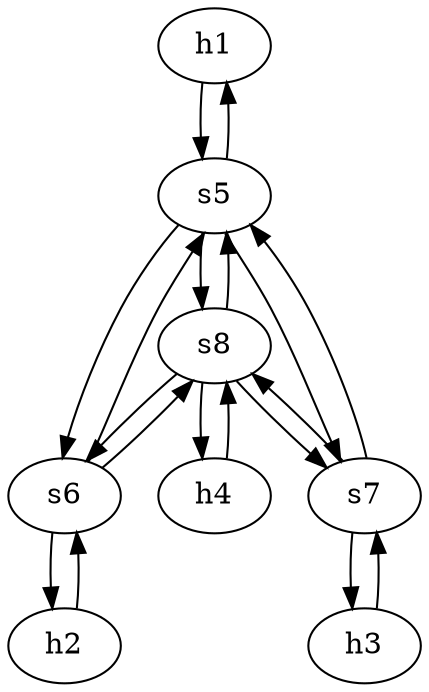 digraph g1 {
  h1 [type = host, mac = "00:00:00:00:00:01", ip = "172.31.1.100"];
  h2 [type = host, mac = "00:00:00:00:00:02", ip = "172.31.2.100"];
  h3 [type = host, mac = "00:00:00:00:00:03", ip = "172.31.3.100"];
  h4 [type = host, mac = "00:00:00:00:00:04", ip = "172.31.4.100"];

  s5 [type = switch, ip = "172.31.1.1", id = 5];
  s6 [type = switch, ip = "172.31.2.1", id = 6];
  s7 [type = switch, ip = "172.31.3.1", id = 7];
  s8 [type = switch, ip = "172.31.4.1", id = 8];

  s5 -> h1 [src_port = 1, dst_port = 1, cost = 1, capacity = "1Gbps"];
  h1 -> s5 [src_port = 1, dst_port = 1, cost = 1, capacity = "1Gbps"];

  s6 -> h2 [src_port = 1, dst_port = 1, cost = 1, capacity = "1Gbps"];
  h2 -> s6 [src_port = 1, dst_port = 1, cost = 1, capacity = "1Gbps"];

  s7 -> h3 [src_port = 1, dst_port = 1, cost = 1, capacity = "1Gbps"];
  h3 -> s7 [src_port = 1, dst_port = 1, cost = 1, capacity = "1Gbps"];

  s8 -> h4 [src_port = 1, dst_port = 1, cost = 1, capacity = "1Gbps"];
  h4 -> s8 [src_port = 1, dst_port = 1, cost = 1, capacity = "1Gbps"];

  s5 -> s6 [src_port = 2, dst_port = 2, cost = 1, capacity = "1Gbps"];
  s5 -> s7 [src_port = 3, dst_port = 3, cost = 1, capacity = "1Gbps"];
  s5 -> s8 [src_port = 4, dst_port = 4, cost = 1, capacity = "1Gbps"];

  s6 -> s5 [src_port = 2, dst_port = 2, cost = 1, capacity = "1Gbps"];
  s6 -> s8 [src_port = 3, dst_port = 2, cost = 1, capacity = "1Gbps"];

  s7 -> s5 [src_port = 3, dst_port = 3, cost = 1, capacity = "1Gbps"];
  s7 -> s8 [src_port = 2, dst_port = 3, cost = 1, capacity = "1Gbps"];

  s8 -> s5 [src_port = 4, dst_port = 4, cost = 1, capacity = "1Gbps"];
  s8 -> s6 [src_port = 2, dst_port = 3, cost = 1, capacity = "1Gbps"];
  s8 -> s7 [src_port = 3, dst_port = 2, cost = 1, capacity = "1Gbps"];
}
